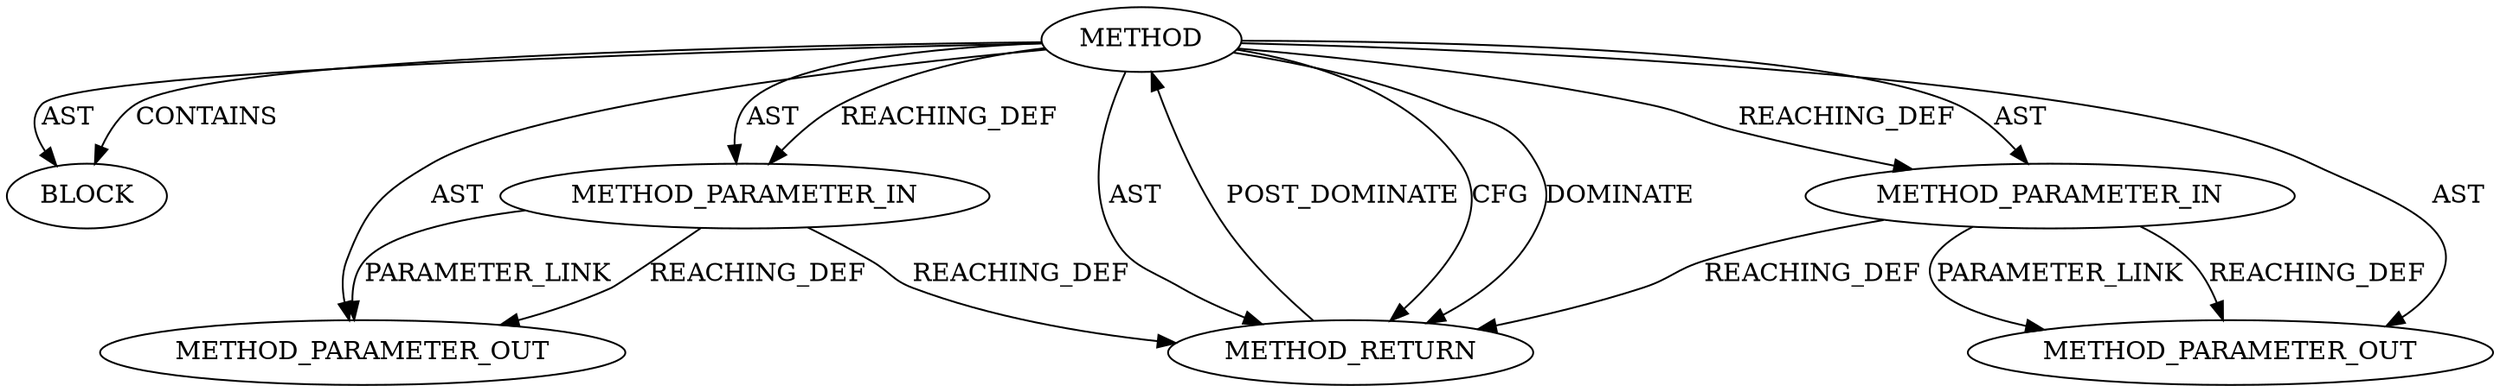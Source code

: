 digraph {
  19690 [label=BLOCK ORDER=1 ARGUMENT_INDEX=1 CODE="<empty>" TYPE_FULL_NAME="ANY"]
  21884 [label=METHOD_PARAMETER_OUT ORDER=2 CODE="p2" IS_VARIADIC=false TYPE_FULL_NAME="ANY" EVALUATION_STRATEGY="BY_VALUE" INDEX=2 NAME="p2"]
  19689 [label=METHOD_PARAMETER_IN ORDER=2 CODE="p2" IS_VARIADIC=false TYPE_FULL_NAME="ANY" EVALUATION_STRATEGY="BY_VALUE" INDEX=2 NAME="p2"]
  21883 [label=METHOD_PARAMETER_OUT ORDER=1 CODE="p1" IS_VARIADIC=false TYPE_FULL_NAME="ANY" EVALUATION_STRATEGY="BY_VALUE" INDEX=1 NAME="p1"]
  19687 [label=METHOD AST_PARENT_TYPE="NAMESPACE_BLOCK" AST_PARENT_FULL_NAME="<global>" ORDER=0 CODE="<empty>" FULL_NAME="min" IS_EXTERNAL=true FILENAME="<empty>" SIGNATURE="" NAME="min"]
  19688 [label=METHOD_PARAMETER_IN ORDER=1 CODE="p1" IS_VARIADIC=false TYPE_FULL_NAME="ANY" EVALUATION_STRATEGY="BY_VALUE" INDEX=1 NAME="p1"]
  19691 [label=METHOD_RETURN ORDER=2 CODE="RET" TYPE_FULL_NAME="ANY" EVALUATION_STRATEGY="BY_VALUE"]
  19687 -> 19691 [label=AST ]
  19687 -> 21883 [label=AST ]
  19691 -> 19687 [label=POST_DOMINATE ]
  19689 -> 21884 [label=PARAMETER_LINK ]
  19687 -> 19688 [label=REACHING_DEF VARIABLE=""]
  19687 -> 19690 [label=AST ]
  19687 -> 21884 [label=AST ]
  19687 -> 19690 [label=CONTAINS ]
  19688 -> 19691 [label=REACHING_DEF VARIABLE="p1"]
  19689 -> 21884 [label=REACHING_DEF VARIABLE="p2"]
  19687 -> 19691 [label=CFG ]
  19687 -> 19691 [label=DOMINATE ]
  19688 -> 21883 [label=REACHING_DEF VARIABLE="p1"]
  19688 -> 21883 [label=PARAMETER_LINK ]
  19687 -> 19689 [label=AST ]
  19687 -> 19689 [label=REACHING_DEF VARIABLE=""]
  19687 -> 19688 [label=AST ]
  19689 -> 19691 [label=REACHING_DEF VARIABLE="p2"]
}
